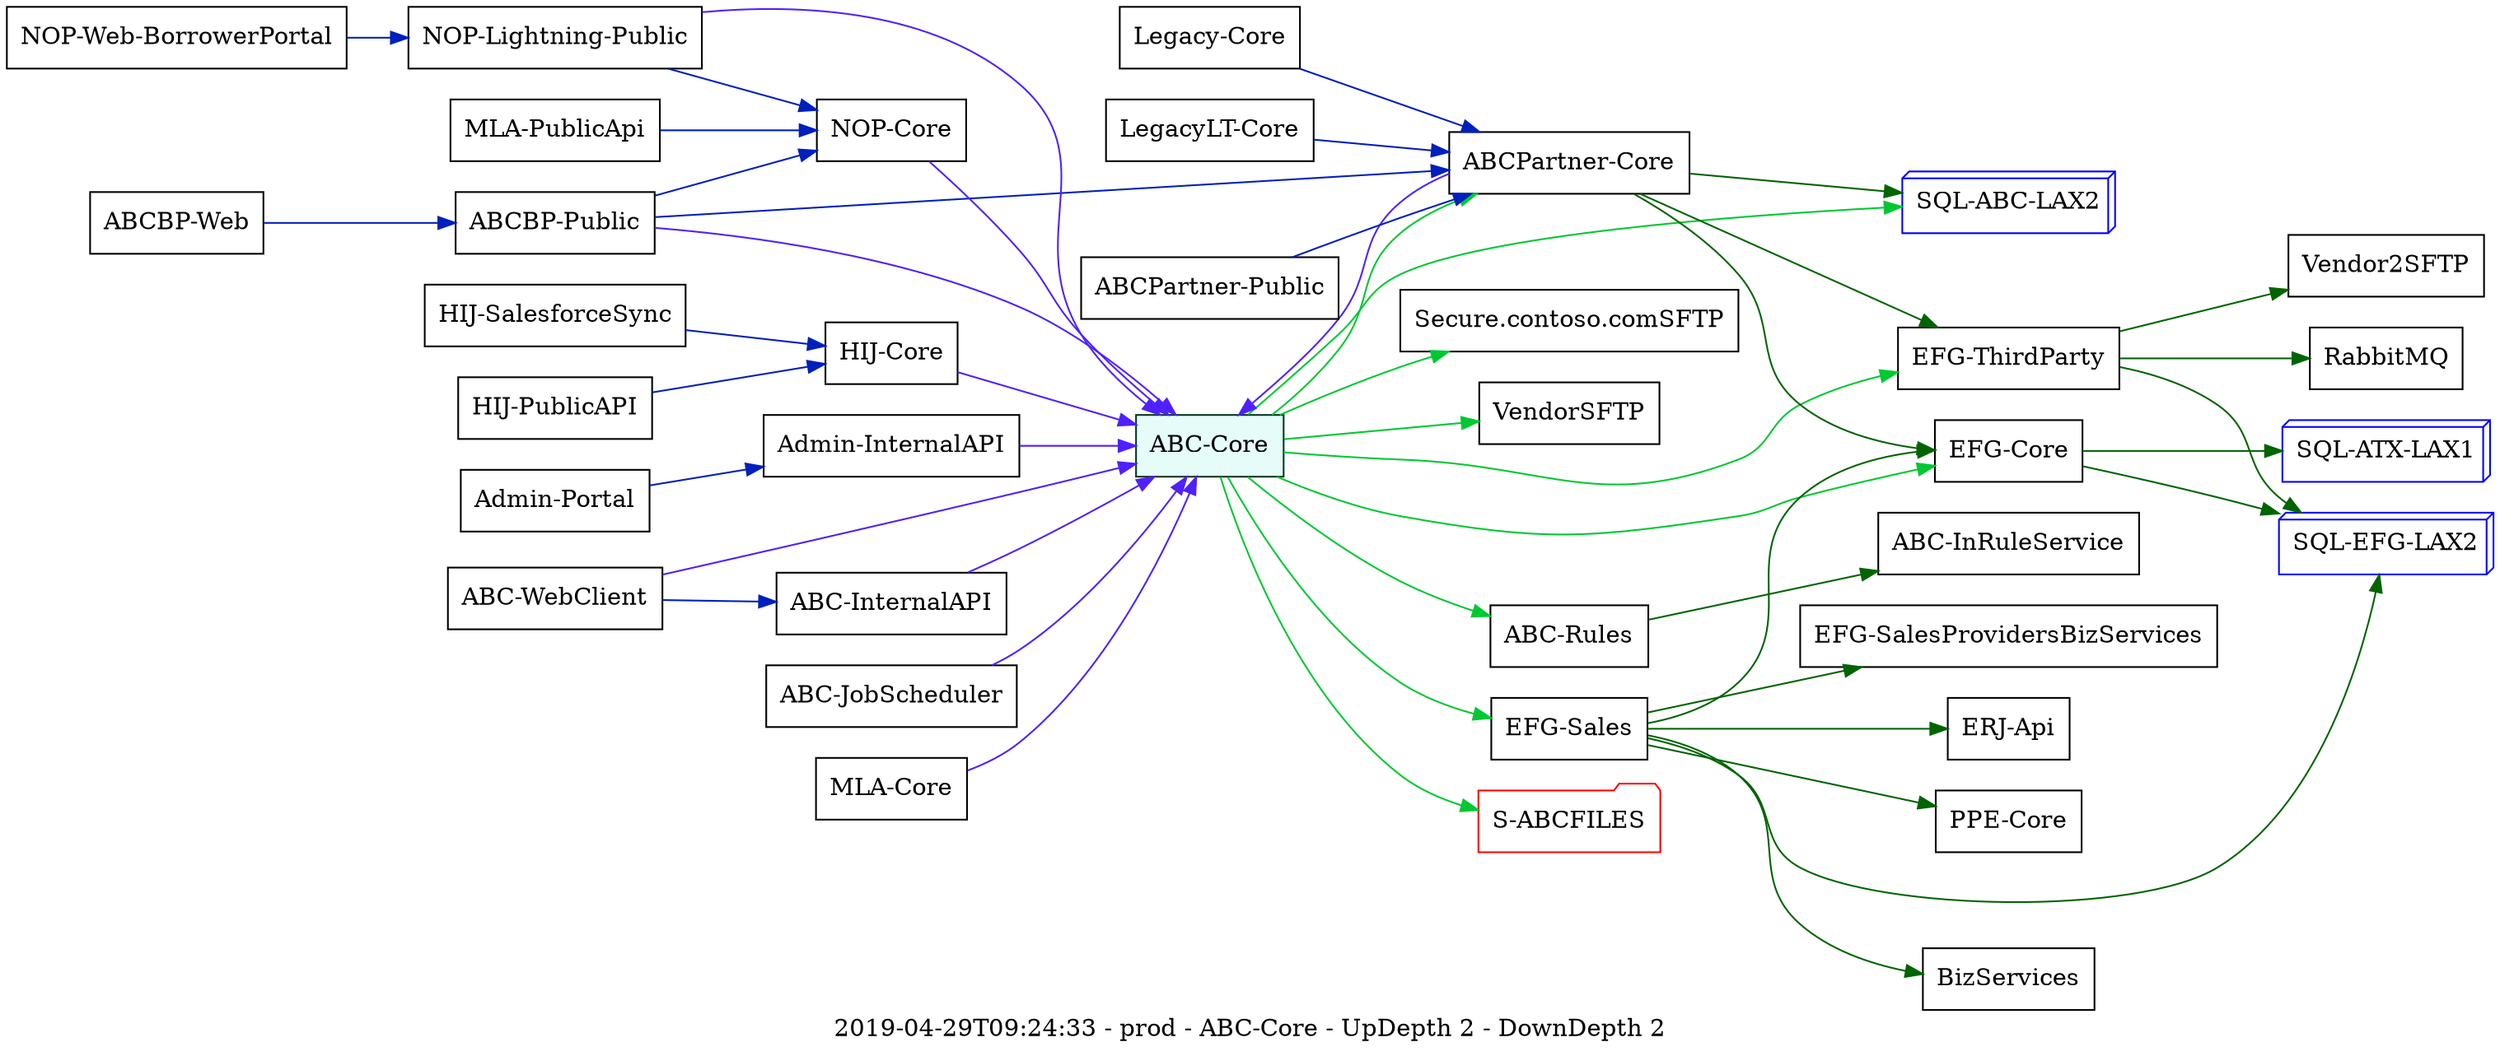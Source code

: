 digraph g {
    label="2019-04-29T09:24:33 - prod - ABC-Core - UpDepth 2 - DownDepth 2";
    compound="true";
    rankdir="LR";
    node [shape=box;]
"ABC-Core" [fillcolor="#e5fcf9";color="#003a1e";style="filled";label="ABC-Core";]
"ABC-Core" [fillcolor="#e5fcf9";color="#003a1e";style="filled";label="ABC-Core";]
"ABCBP-Public" [label="ABCBP-Public";]
"ABC-InternalAPI" [label="ABC-InternalAPI";]
"ABC-JobScheduler" [label="ABC-JobScheduler";]
"ABCPartner-Core" [label="ABCPartner-Core";]
"ABC-WebClient" [label="ABC-WebClient";]
"MLA-Core" [label="MLA-Core";]
"HIJ-Core" [label="HIJ-Core";]
"Admin-InternalAPI" [label="Admin-InternalAPI";]
"NOP-Core" [label="NOP-Core";]
"NOP-Lightning-Public" [label="NOP-Lightning-Public";]
"VendorSFTP" [label="VendorSFTP";]
"ABC-Rules" [label="ABC-Rules";]
"EFG-Core" [label="EFG-Core";]
"EFG-Sales" [label="EFG-Sales";]
"EFG-ThirdParty" [label="EFG-ThirdParty";]
"S-ABCFILES" [label="S-ABCFILES";color="red";shape="folder";]
"Secure.contoso.comSFTP" [label="Secure.contoso.comSFTP";]
"SQL-ABC-LAX2" [label="SQL-ABC-LAX2";color="blue";shape="box3d";]
"ABCBP-Web" [label="ABCBP-Web";]
"ABCPartner-Public" [label="ABCPartner-Public";]
"Legacy-Core" [label="Legacy-Core";]
"LegacyLT-Core" [label="LegacyLT-Core";]
"HIJ-PublicAPI" [label="HIJ-PublicAPI";]
"HIJ-SalesforceSync" [label="HIJ-SalesforceSync";]
"Admin-Portal" [label="Admin-Portal";]
"MLA-PublicApi" [label="MLA-PublicApi";]
"NOP-Web-BorrowerPortal" [label="NOP-Web-BorrowerPortal";]
"ABC-InRuleService" [label="ABC-InRuleService";]
"SQL-EFG-LAX2" [label="SQL-EFG-LAX2";color="blue";shape="box3d";]
"SQL-ATX-LAX1" [label="SQL-ATX-LAX1";color="blue";shape="box3d";]
"BizServices" [label="BizServices";]
"EFG-SalesProvidersBizServices" [label="EFG-SalesProvidersBizServices";]
"ERJ-Api" [label="ERJ-Api";]
"PPE-Core" [label="PPE-Core";]
"Vendor2SFTP" [label="Vendor2SFTP";]
"RabbitMQ" [label="RabbitMQ";]
"ABCBP-Public"->"ABC-Core" [color="#5020FA";]
"ABC-InternalAPI"->"ABC-Core" [color="#5020FA";]
"ABC-JobScheduler"->"ABC-Core" [color="#5020FA";]
"ABCPartner-Core"->"ABC-Core" [color="#5020FA";]
"ABC-WebClient"->"ABC-Core" [color="#5020FA";]
"MLA-Core"->"ABC-Core" [color="#5020FA";]
"HIJ-Core"->"ABC-Core" [color="#5020FA";]
"Admin-InternalAPI"->"ABC-Core" [color="#5020FA";]
"NOP-Core"->"ABC-Core" [color="#5020FA";]
"NOP-Lightning-Public"->"ABC-Core" [color="#5020FA";]
"ABC-Core"->"VendorSFTP" [color="#00C832";]
"ABC-Core"->"ABCPartner-Core" [color="#00C832";]
"ABC-Core"->"ABC-Rules" [color="#00C832";]
"ABC-Core"->"EFG-Core" [color="#00C832";]
"ABC-Core"->"EFG-Sales" [color="#00C832";]
"ABC-Core"->"EFG-ThirdParty" [color="#00C832";]
"ABC-Core"->"S-ABCFILES" [color="#00C832";]
"ABC-Core"->"Secure.contoso.comSFTP" [color="#00C832";]
"ABC-Core"->"SQL-ABC-LAX2" [color="#00C832";]
"ABCBP-Web"->"ABCBP-Public" [color="#0020BC";]
"ABC-WebClient"->"ABC-InternalAPI" [color="#0020BC";]
"ABCBP-Public"->"ABCPartner-Core" [color="#0020BC";]
"ABCPartner-Public"->"ABCPartner-Core" [color="#0020BC";]
"Legacy-Core"->"ABCPartner-Core" [color="#0020BC";]
"LegacyLT-Core"->"ABCPartner-Core" [color="#0020BC";]
"HIJ-PublicAPI"->"HIJ-Core" [color="#0020BC";]
"HIJ-SalesforceSync"->"HIJ-Core" [color="#0020BC";]
"Admin-Portal"->"Admin-InternalAPI" [color="#0020BC";]
"ABCBP-Public"->"NOP-Core" [color="#0020BC";]
"MLA-PublicApi"->"NOP-Core" [color="#0020BC";]
"NOP-Lightning-Public"->"NOP-Core" [color="#0020BC";]
"NOP-Web-BorrowerPortal"->"NOP-Lightning-Public" [color="#0020BC";]
"ABCPartner-Core"->"EFG-Core" [color="#006400";]
"ABCPartner-Core"->"EFG-ThirdParty" [color="#006400";]
"ABCPartner-Core"->"SQL-ABC-LAX2" [color="#006400";]
"ABC-Rules"->"ABC-InRuleService" [color="#006400";]
"EFG-Core"->"SQL-EFG-LAX2" [color="#006400";]
"EFG-Core"->"SQL-ATX-LAX1" [color="#006400";]
"EFG-Sales"->"BizServices" [color="#006400";]
"EFG-Sales"->"EFG-Core" [color="#006400";]
"EFG-Sales"->"EFG-SalesProvidersBizServices" [color="#006400";]
"EFG-Sales"->"ERJ-Api" [color="#006400";]
"EFG-Sales"->"PPE-Core" [color="#006400";]
"EFG-Sales"->"SQL-EFG-LAX2" [color="#006400";]
"EFG-ThirdParty"->"Vendor2SFTP" [color="#006400";]
"EFG-ThirdParty"->"RabbitMQ" [color="#006400";]
"EFG-ThirdParty"->"SQL-EFG-LAX2" [color="#006400";]
}